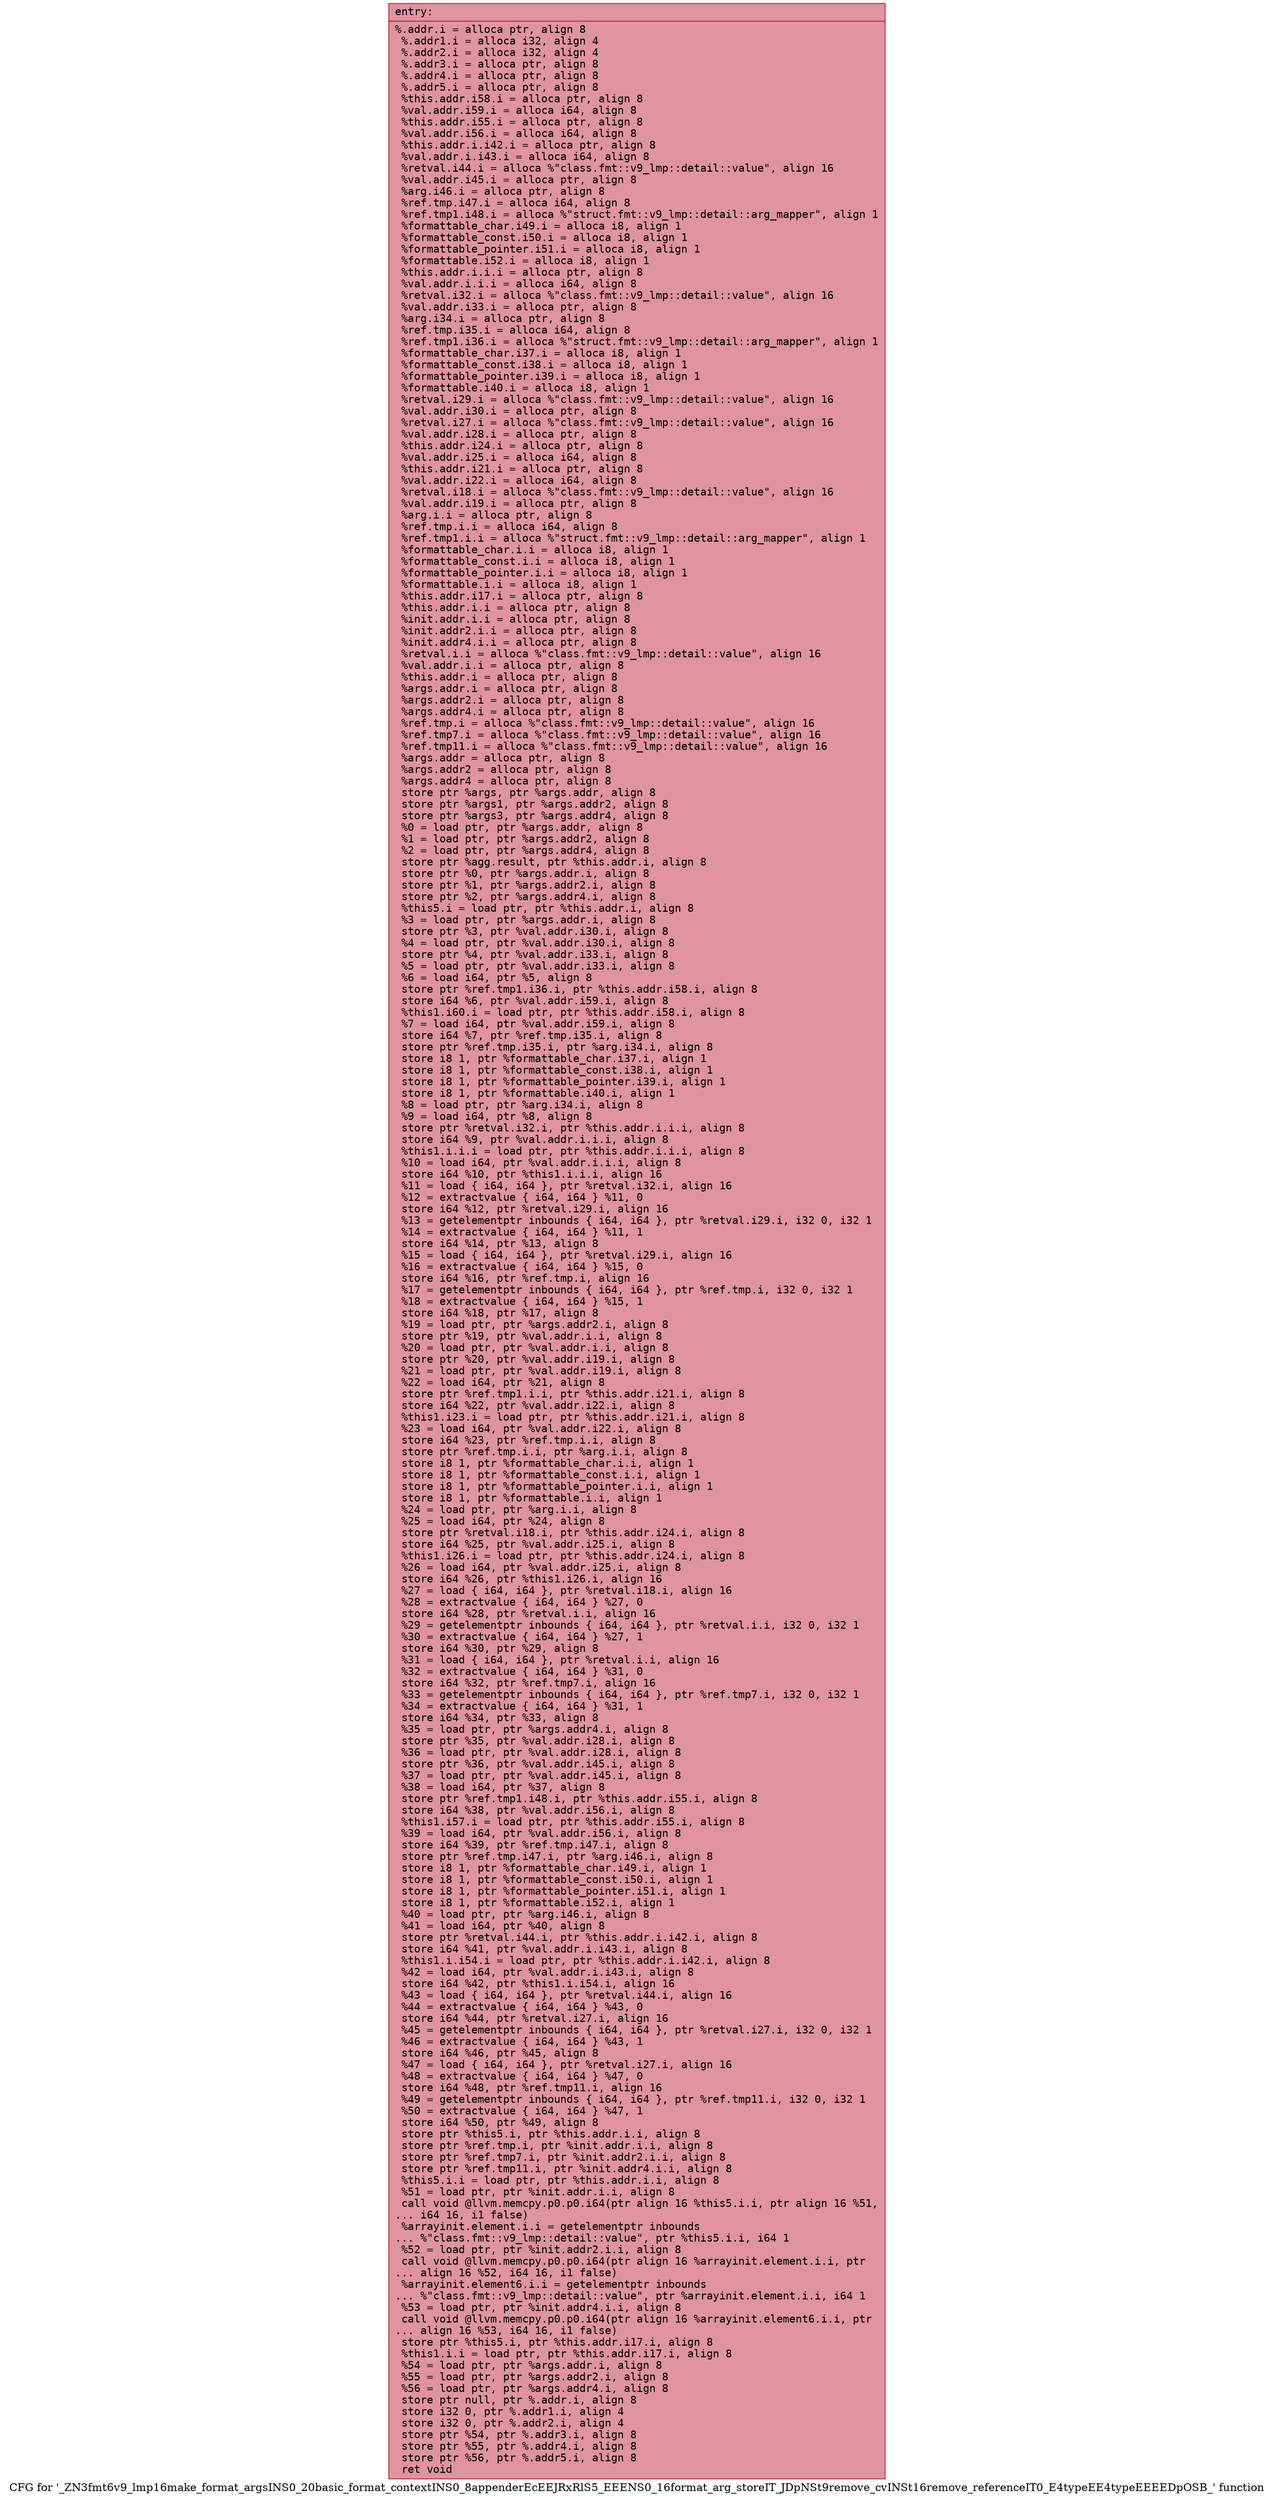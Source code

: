 digraph "CFG for '_ZN3fmt6v9_lmp16make_format_argsINS0_20basic_format_contextINS0_8appenderEcEEJRxRlS5_EEENS0_16format_arg_storeIT_JDpNSt9remove_cvINSt16remove_referenceIT0_E4typeEE4typeEEEEDpOSB_' function" {
	label="CFG for '_ZN3fmt6v9_lmp16make_format_argsINS0_20basic_format_contextINS0_8appenderEcEEJRxRlS5_EEENS0_16format_arg_storeIT_JDpNSt9remove_cvINSt16remove_referenceIT0_E4typeEE4typeEEEEDpOSB_' function";

	Node0x558416810d70 [shape=record,color="#b70d28ff", style=filled, fillcolor="#b70d2870" fontname="Courier",label="{entry:\l|  %.addr.i = alloca ptr, align 8\l  %.addr1.i = alloca i32, align 4\l  %.addr2.i = alloca i32, align 4\l  %.addr3.i = alloca ptr, align 8\l  %.addr4.i = alloca ptr, align 8\l  %.addr5.i = alloca ptr, align 8\l  %this.addr.i58.i = alloca ptr, align 8\l  %val.addr.i59.i = alloca i64, align 8\l  %this.addr.i55.i = alloca ptr, align 8\l  %val.addr.i56.i = alloca i64, align 8\l  %this.addr.i.i42.i = alloca ptr, align 8\l  %val.addr.i.i43.i = alloca i64, align 8\l  %retval.i44.i = alloca %\"class.fmt::v9_lmp::detail::value\", align 16\l  %val.addr.i45.i = alloca ptr, align 8\l  %arg.i46.i = alloca ptr, align 8\l  %ref.tmp.i47.i = alloca i64, align 8\l  %ref.tmp1.i48.i = alloca %\"struct.fmt::v9_lmp::detail::arg_mapper\", align 1\l  %formattable_char.i49.i = alloca i8, align 1\l  %formattable_const.i50.i = alloca i8, align 1\l  %formattable_pointer.i51.i = alloca i8, align 1\l  %formattable.i52.i = alloca i8, align 1\l  %this.addr.i.i.i = alloca ptr, align 8\l  %val.addr.i.i.i = alloca i64, align 8\l  %retval.i32.i = alloca %\"class.fmt::v9_lmp::detail::value\", align 16\l  %val.addr.i33.i = alloca ptr, align 8\l  %arg.i34.i = alloca ptr, align 8\l  %ref.tmp.i35.i = alloca i64, align 8\l  %ref.tmp1.i36.i = alloca %\"struct.fmt::v9_lmp::detail::arg_mapper\", align 1\l  %formattable_char.i37.i = alloca i8, align 1\l  %formattable_const.i38.i = alloca i8, align 1\l  %formattable_pointer.i39.i = alloca i8, align 1\l  %formattable.i40.i = alloca i8, align 1\l  %retval.i29.i = alloca %\"class.fmt::v9_lmp::detail::value\", align 16\l  %val.addr.i30.i = alloca ptr, align 8\l  %retval.i27.i = alloca %\"class.fmt::v9_lmp::detail::value\", align 16\l  %val.addr.i28.i = alloca ptr, align 8\l  %this.addr.i24.i = alloca ptr, align 8\l  %val.addr.i25.i = alloca i64, align 8\l  %this.addr.i21.i = alloca ptr, align 8\l  %val.addr.i22.i = alloca i64, align 8\l  %retval.i18.i = alloca %\"class.fmt::v9_lmp::detail::value\", align 16\l  %val.addr.i19.i = alloca ptr, align 8\l  %arg.i.i = alloca ptr, align 8\l  %ref.tmp.i.i = alloca i64, align 8\l  %ref.tmp1.i.i = alloca %\"struct.fmt::v9_lmp::detail::arg_mapper\", align 1\l  %formattable_char.i.i = alloca i8, align 1\l  %formattable_const.i.i = alloca i8, align 1\l  %formattable_pointer.i.i = alloca i8, align 1\l  %formattable.i.i = alloca i8, align 1\l  %this.addr.i17.i = alloca ptr, align 8\l  %this.addr.i.i = alloca ptr, align 8\l  %init.addr.i.i = alloca ptr, align 8\l  %init.addr2.i.i = alloca ptr, align 8\l  %init.addr4.i.i = alloca ptr, align 8\l  %retval.i.i = alloca %\"class.fmt::v9_lmp::detail::value\", align 16\l  %val.addr.i.i = alloca ptr, align 8\l  %this.addr.i = alloca ptr, align 8\l  %args.addr.i = alloca ptr, align 8\l  %args.addr2.i = alloca ptr, align 8\l  %args.addr4.i = alloca ptr, align 8\l  %ref.tmp.i = alloca %\"class.fmt::v9_lmp::detail::value\", align 16\l  %ref.tmp7.i = alloca %\"class.fmt::v9_lmp::detail::value\", align 16\l  %ref.tmp11.i = alloca %\"class.fmt::v9_lmp::detail::value\", align 16\l  %args.addr = alloca ptr, align 8\l  %args.addr2 = alloca ptr, align 8\l  %args.addr4 = alloca ptr, align 8\l  store ptr %args, ptr %args.addr, align 8\l  store ptr %args1, ptr %args.addr2, align 8\l  store ptr %args3, ptr %args.addr4, align 8\l  %0 = load ptr, ptr %args.addr, align 8\l  %1 = load ptr, ptr %args.addr2, align 8\l  %2 = load ptr, ptr %args.addr4, align 8\l  store ptr %agg.result, ptr %this.addr.i, align 8\l  store ptr %0, ptr %args.addr.i, align 8\l  store ptr %1, ptr %args.addr2.i, align 8\l  store ptr %2, ptr %args.addr4.i, align 8\l  %this5.i = load ptr, ptr %this.addr.i, align 8\l  %3 = load ptr, ptr %args.addr.i, align 8\l  store ptr %3, ptr %val.addr.i30.i, align 8\l  %4 = load ptr, ptr %val.addr.i30.i, align 8\l  store ptr %4, ptr %val.addr.i33.i, align 8\l  %5 = load ptr, ptr %val.addr.i33.i, align 8\l  %6 = load i64, ptr %5, align 8\l  store ptr %ref.tmp1.i36.i, ptr %this.addr.i58.i, align 8\l  store i64 %6, ptr %val.addr.i59.i, align 8\l  %this1.i60.i = load ptr, ptr %this.addr.i58.i, align 8\l  %7 = load i64, ptr %val.addr.i59.i, align 8\l  store i64 %7, ptr %ref.tmp.i35.i, align 8\l  store ptr %ref.tmp.i35.i, ptr %arg.i34.i, align 8\l  store i8 1, ptr %formattable_char.i37.i, align 1\l  store i8 1, ptr %formattable_const.i38.i, align 1\l  store i8 1, ptr %formattable_pointer.i39.i, align 1\l  store i8 1, ptr %formattable.i40.i, align 1\l  %8 = load ptr, ptr %arg.i34.i, align 8\l  %9 = load i64, ptr %8, align 8\l  store ptr %retval.i32.i, ptr %this.addr.i.i.i, align 8\l  store i64 %9, ptr %val.addr.i.i.i, align 8\l  %this1.i.i.i = load ptr, ptr %this.addr.i.i.i, align 8\l  %10 = load i64, ptr %val.addr.i.i.i, align 8\l  store i64 %10, ptr %this1.i.i.i, align 16\l  %11 = load \{ i64, i64 \}, ptr %retval.i32.i, align 16\l  %12 = extractvalue \{ i64, i64 \} %11, 0\l  store i64 %12, ptr %retval.i29.i, align 16\l  %13 = getelementptr inbounds \{ i64, i64 \}, ptr %retval.i29.i, i32 0, i32 1\l  %14 = extractvalue \{ i64, i64 \} %11, 1\l  store i64 %14, ptr %13, align 8\l  %15 = load \{ i64, i64 \}, ptr %retval.i29.i, align 16\l  %16 = extractvalue \{ i64, i64 \} %15, 0\l  store i64 %16, ptr %ref.tmp.i, align 16\l  %17 = getelementptr inbounds \{ i64, i64 \}, ptr %ref.tmp.i, i32 0, i32 1\l  %18 = extractvalue \{ i64, i64 \} %15, 1\l  store i64 %18, ptr %17, align 8\l  %19 = load ptr, ptr %args.addr2.i, align 8\l  store ptr %19, ptr %val.addr.i.i, align 8\l  %20 = load ptr, ptr %val.addr.i.i, align 8\l  store ptr %20, ptr %val.addr.i19.i, align 8\l  %21 = load ptr, ptr %val.addr.i19.i, align 8\l  %22 = load i64, ptr %21, align 8\l  store ptr %ref.tmp1.i.i, ptr %this.addr.i21.i, align 8\l  store i64 %22, ptr %val.addr.i22.i, align 8\l  %this1.i23.i = load ptr, ptr %this.addr.i21.i, align 8\l  %23 = load i64, ptr %val.addr.i22.i, align 8\l  store i64 %23, ptr %ref.tmp.i.i, align 8\l  store ptr %ref.tmp.i.i, ptr %arg.i.i, align 8\l  store i8 1, ptr %formattable_char.i.i, align 1\l  store i8 1, ptr %formattable_const.i.i, align 1\l  store i8 1, ptr %formattable_pointer.i.i, align 1\l  store i8 1, ptr %formattable.i.i, align 1\l  %24 = load ptr, ptr %arg.i.i, align 8\l  %25 = load i64, ptr %24, align 8\l  store ptr %retval.i18.i, ptr %this.addr.i24.i, align 8\l  store i64 %25, ptr %val.addr.i25.i, align 8\l  %this1.i26.i = load ptr, ptr %this.addr.i24.i, align 8\l  %26 = load i64, ptr %val.addr.i25.i, align 8\l  store i64 %26, ptr %this1.i26.i, align 16\l  %27 = load \{ i64, i64 \}, ptr %retval.i18.i, align 16\l  %28 = extractvalue \{ i64, i64 \} %27, 0\l  store i64 %28, ptr %retval.i.i, align 16\l  %29 = getelementptr inbounds \{ i64, i64 \}, ptr %retval.i.i, i32 0, i32 1\l  %30 = extractvalue \{ i64, i64 \} %27, 1\l  store i64 %30, ptr %29, align 8\l  %31 = load \{ i64, i64 \}, ptr %retval.i.i, align 16\l  %32 = extractvalue \{ i64, i64 \} %31, 0\l  store i64 %32, ptr %ref.tmp7.i, align 16\l  %33 = getelementptr inbounds \{ i64, i64 \}, ptr %ref.tmp7.i, i32 0, i32 1\l  %34 = extractvalue \{ i64, i64 \} %31, 1\l  store i64 %34, ptr %33, align 8\l  %35 = load ptr, ptr %args.addr4.i, align 8\l  store ptr %35, ptr %val.addr.i28.i, align 8\l  %36 = load ptr, ptr %val.addr.i28.i, align 8\l  store ptr %36, ptr %val.addr.i45.i, align 8\l  %37 = load ptr, ptr %val.addr.i45.i, align 8\l  %38 = load i64, ptr %37, align 8\l  store ptr %ref.tmp1.i48.i, ptr %this.addr.i55.i, align 8\l  store i64 %38, ptr %val.addr.i56.i, align 8\l  %this1.i57.i = load ptr, ptr %this.addr.i55.i, align 8\l  %39 = load i64, ptr %val.addr.i56.i, align 8\l  store i64 %39, ptr %ref.tmp.i47.i, align 8\l  store ptr %ref.tmp.i47.i, ptr %arg.i46.i, align 8\l  store i8 1, ptr %formattable_char.i49.i, align 1\l  store i8 1, ptr %formattable_const.i50.i, align 1\l  store i8 1, ptr %formattable_pointer.i51.i, align 1\l  store i8 1, ptr %formattable.i52.i, align 1\l  %40 = load ptr, ptr %arg.i46.i, align 8\l  %41 = load i64, ptr %40, align 8\l  store ptr %retval.i44.i, ptr %this.addr.i.i42.i, align 8\l  store i64 %41, ptr %val.addr.i.i43.i, align 8\l  %this1.i.i54.i = load ptr, ptr %this.addr.i.i42.i, align 8\l  %42 = load i64, ptr %val.addr.i.i43.i, align 8\l  store i64 %42, ptr %this1.i.i54.i, align 16\l  %43 = load \{ i64, i64 \}, ptr %retval.i44.i, align 16\l  %44 = extractvalue \{ i64, i64 \} %43, 0\l  store i64 %44, ptr %retval.i27.i, align 16\l  %45 = getelementptr inbounds \{ i64, i64 \}, ptr %retval.i27.i, i32 0, i32 1\l  %46 = extractvalue \{ i64, i64 \} %43, 1\l  store i64 %46, ptr %45, align 8\l  %47 = load \{ i64, i64 \}, ptr %retval.i27.i, align 16\l  %48 = extractvalue \{ i64, i64 \} %47, 0\l  store i64 %48, ptr %ref.tmp11.i, align 16\l  %49 = getelementptr inbounds \{ i64, i64 \}, ptr %ref.tmp11.i, i32 0, i32 1\l  %50 = extractvalue \{ i64, i64 \} %47, 1\l  store i64 %50, ptr %49, align 8\l  store ptr %this5.i, ptr %this.addr.i.i, align 8\l  store ptr %ref.tmp.i, ptr %init.addr.i.i, align 8\l  store ptr %ref.tmp7.i, ptr %init.addr2.i.i, align 8\l  store ptr %ref.tmp11.i, ptr %init.addr4.i.i, align 8\l  %this5.i.i = load ptr, ptr %this.addr.i.i, align 8\l  %51 = load ptr, ptr %init.addr.i.i, align 8\l  call void @llvm.memcpy.p0.p0.i64(ptr align 16 %this5.i.i, ptr align 16 %51,\l... i64 16, i1 false)\l  %arrayinit.element.i.i = getelementptr inbounds\l... %\"class.fmt::v9_lmp::detail::value\", ptr %this5.i.i, i64 1\l  %52 = load ptr, ptr %init.addr2.i.i, align 8\l  call void @llvm.memcpy.p0.p0.i64(ptr align 16 %arrayinit.element.i.i, ptr\l... align 16 %52, i64 16, i1 false)\l  %arrayinit.element6.i.i = getelementptr inbounds\l... %\"class.fmt::v9_lmp::detail::value\", ptr %arrayinit.element.i.i, i64 1\l  %53 = load ptr, ptr %init.addr4.i.i, align 8\l  call void @llvm.memcpy.p0.p0.i64(ptr align 16 %arrayinit.element6.i.i, ptr\l... align 16 %53, i64 16, i1 false)\l  store ptr %this5.i, ptr %this.addr.i17.i, align 8\l  %this1.i.i = load ptr, ptr %this.addr.i17.i, align 8\l  %54 = load ptr, ptr %args.addr.i, align 8\l  %55 = load ptr, ptr %args.addr2.i, align 8\l  %56 = load ptr, ptr %args.addr4.i, align 8\l  store ptr null, ptr %.addr.i, align 8\l  store i32 0, ptr %.addr1.i, align 4\l  store i32 0, ptr %.addr2.i, align 4\l  store ptr %54, ptr %.addr3.i, align 8\l  store ptr %55, ptr %.addr4.i, align 8\l  store ptr %56, ptr %.addr5.i, align 8\l  ret void\l}"];
}
